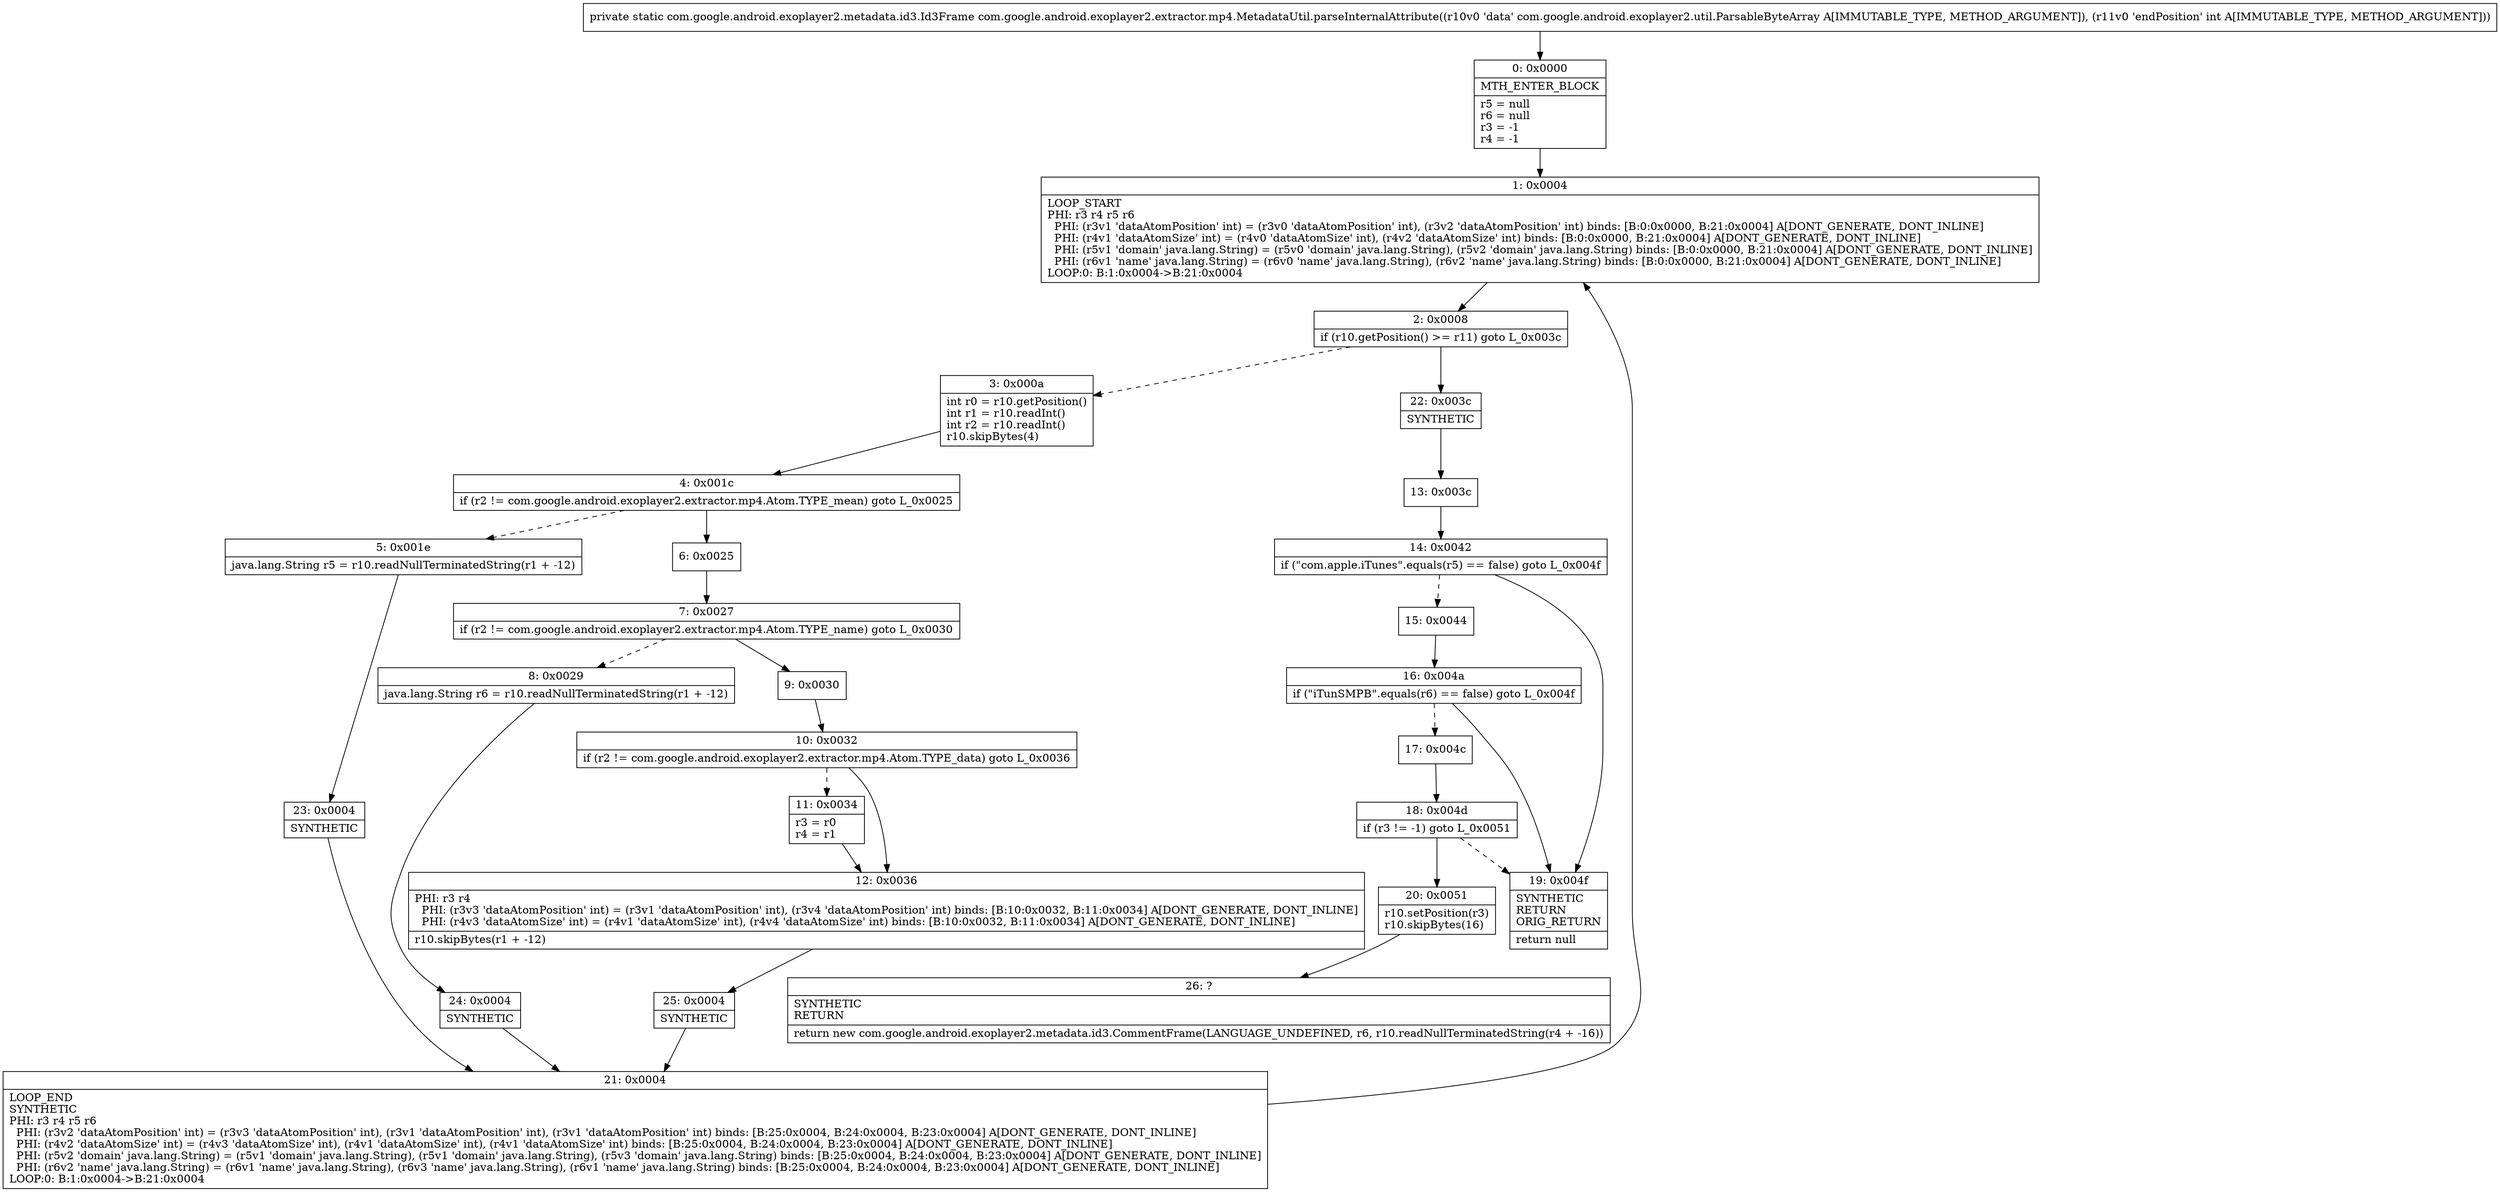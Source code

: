 digraph "CFG forcom.google.android.exoplayer2.extractor.mp4.MetadataUtil.parseInternalAttribute(Lcom\/google\/android\/exoplayer2\/util\/ParsableByteArray;I)Lcom\/google\/android\/exoplayer2\/metadata\/id3\/Id3Frame;" {
Node_0 [shape=record,label="{0\:\ 0x0000|MTH_ENTER_BLOCK\l|r5 = null\lr6 = null\lr3 = \-1\lr4 = \-1\l}"];
Node_1 [shape=record,label="{1\:\ 0x0004|LOOP_START\lPHI: r3 r4 r5 r6 \l  PHI: (r3v1 'dataAtomPosition' int) = (r3v0 'dataAtomPosition' int), (r3v2 'dataAtomPosition' int) binds: [B:0:0x0000, B:21:0x0004] A[DONT_GENERATE, DONT_INLINE]\l  PHI: (r4v1 'dataAtomSize' int) = (r4v0 'dataAtomSize' int), (r4v2 'dataAtomSize' int) binds: [B:0:0x0000, B:21:0x0004] A[DONT_GENERATE, DONT_INLINE]\l  PHI: (r5v1 'domain' java.lang.String) = (r5v0 'domain' java.lang.String), (r5v2 'domain' java.lang.String) binds: [B:0:0x0000, B:21:0x0004] A[DONT_GENERATE, DONT_INLINE]\l  PHI: (r6v1 'name' java.lang.String) = (r6v0 'name' java.lang.String), (r6v2 'name' java.lang.String) binds: [B:0:0x0000, B:21:0x0004] A[DONT_GENERATE, DONT_INLINE]\lLOOP:0: B:1:0x0004\-\>B:21:0x0004\l}"];
Node_2 [shape=record,label="{2\:\ 0x0008|if (r10.getPosition() \>= r11) goto L_0x003c\l}"];
Node_3 [shape=record,label="{3\:\ 0x000a|int r0 = r10.getPosition()\lint r1 = r10.readInt()\lint r2 = r10.readInt()\lr10.skipBytes(4)\l}"];
Node_4 [shape=record,label="{4\:\ 0x001c|if (r2 != com.google.android.exoplayer2.extractor.mp4.Atom.TYPE_mean) goto L_0x0025\l}"];
Node_5 [shape=record,label="{5\:\ 0x001e|java.lang.String r5 = r10.readNullTerminatedString(r1 + \-12)\l}"];
Node_6 [shape=record,label="{6\:\ 0x0025}"];
Node_7 [shape=record,label="{7\:\ 0x0027|if (r2 != com.google.android.exoplayer2.extractor.mp4.Atom.TYPE_name) goto L_0x0030\l}"];
Node_8 [shape=record,label="{8\:\ 0x0029|java.lang.String r6 = r10.readNullTerminatedString(r1 + \-12)\l}"];
Node_9 [shape=record,label="{9\:\ 0x0030}"];
Node_10 [shape=record,label="{10\:\ 0x0032|if (r2 != com.google.android.exoplayer2.extractor.mp4.Atom.TYPE_data) goto L_0x0036\l}"];
Node_11 [shape=record,label="{11\:\ 0x0034|r3 = r0\lr4 = r1\l}"];
Node_12 [shape=record,label="{12\:\ 0x0036|PHI: r3 r4 \l  PHI: (r3v3 'dataAtomPosition' int) = (r3v1 'dataAtomPosition' int), (r3v4 'dataAtomPosition' int) binds: [B:10:0x0032, B:11:0x0034] A[DONT_GENERATE, DONT_INLINE]\l  PHI: (r4v3 'dataAtomSize' int) = (r4v1 'dataAtomSize' int), (r4v4 'dataAtomSize' int) binds: [B:10:0x0032, B:11:0x0034] A[DONT_GENERATE, DONT_INLINE]\l|r10.skipBytes(r1 + \-12)\l}"];
Node_13 [shape=record,label="{13\:\ 0x003c}"];
Node_14 [shape=record,label="{14\:\ 0x0042|if (\"com.apple.iTunes\".equals(r5) == false) goto L_0x004f\l}"];
Node_15 [shape=record,label="{15\:\ 0x0044}"];
Node_16 [shape=record,label="{16\:\ 0x004a|if (\"iTunSMPB\".equals(r6) == false) goto L_0x004f\l}"];
Node_17 [shape=record,label="{17\:\ 0x004c}"];
Node_18 [shape=record,label="{18\:\ 0x004d|if (r3 != \-1) goto L_0x0051\l}"];
Node_19 [shape=record,label="{19\:\ 0x004f|SYNTHETIC\lRETURN\lORIG_RETURN\l|return null\l}"];
Node_20 [shape=record,label="{20\:\ 0x0051|r10.setPosition(r3)\lr10.skipBytes(16)\l}"];
Node_21 [shape=record,label="{21\:\ 0x0004|LOOP_END\lSYNTHETIC\lPHI: r3 r4 r5 r6 \l  PHI: (r3v2 'dataAtomPosition' int) = (r3v3 'dataAtomPosition' int), (r3v1 'dataAtomPosition' int), (r3v1 'dataAtomPosition' int) binds: [B:25:0x0004, B:24:0x0004, B:23:0x0004] A[DONT_GENERATE, DONT_INLINE]\l  PHI: (r4v2 'dataAtomSize' int) = (r4v3 'dataAtomSize' int), (r4v1 'dataAtomSize' int), (r4v1 'dataAtomSize' int) binds: [B:25:0x0004, B:24:0x0004, B:23:0x0004] A[DONT_GENERATE, DONT_INLINE]\l  PHI: (r5v2 'domain' java.lang.String) = (r5v1 'domain' java.lang.String), (r5v1 'domain' java.lang.String), (r5v3 'domain' java.lang.String) binds: [B:25:0x0004, B:24:0x0004, B:23:0x0004] A[DONT_GENERATE, DONT_INLINE]\l  PHI: (r6v2 'name' java.lang.String) = (r6v1 'name' java.lang.String), (r6v3 'name' java.lang.String), (r6v1 'name' java.lang.String) binds: [B:25:0x0004, B:24:0x0004, B:23:0x0004] A[DONT_GENERATE, DONT_INLINE]\lLOOP:0: B:1:0x0004\-\>B:21:0x0004\l}"];
Node_22 [shape=record,label="{22\:\ 0x003c|SYNTHETIC\l}"];
Node_23 [shape=record,label="{23\:\ 0x0004|SYNTHETIC\l}"];
Node_24 [shape=record,label="{24\:\ 0x0004|SYNTHETIC\l}"];
Node_25 [shape=record,label="{25\:\ 0x0004|SYNTHETIC\l}"];
Node_26 [shape=record,label="{26\:\ ?|SYNTHETIC\lRETURN\l|return new com.google.android.exoplayer2.metadata.id3.CommentFrame(LANGUAGE_UNDEFINED, r6, r10.readNullTerminatedString(r4 + \-16))\l}"];
MethodNode[shape=record,label="{private static com.google.android.exoplayer2.metadata.id3.Id3Frame com.google.android.exoplayer2.extractor.mp4.MetadataUtil.parseInternalAttribute((r10v0 'data' com.google.android.exoplayer2.util.ParsableByteArray A[IMMUTABLE_TYPE, METHOD_ARGUMENT]), (r11v0 'endPosition' int A[IMMUTABLE_TYPE, METHOD_ARGUMENT])) }"];
MethodNode -> Node_0;
Node_0 -> Node_1;
Node_1 -> Node_2;
Node_2 -> Node_3[style=dashed];
Node_2 -> Node_22;
Node_3 -> Node_4;
Node_4 -> Node_5[style=dashed];
Node_4 -> Node_6;
Node_5 -> Node_23;
Node_6 -> Node_7;
Node_7 -> Node_8[style=dashed];
Node_7 -> Node_9;
Node_8 -> Node_24;
Node_9 -> Node_10;
Node_10 -> Node_11[style=dashed];
Node_10 -> Node_12;
Node_11 -> Node_12;
Node_12 -> Node_25;
Node_13 -> Node_14;
Node_14 -> Node_15[style=dashed];
Node_14 -> Node_19;
Node_15 -> Node_16;
Node_16 -> Node_17[style=dashed];
Node_16 -> Node_19;
Node_17 -> Node_18;
Node_18 -> Node_19[style=dashed];
Node_18 -> Node_20;
Node_20 -> Node_26;
Node_21 -> Node_1;
Node_22 -> Node_13;
Node_23 -> Node_21;
Node_24 -> Node_21;
Node_25 -> Node_21;
}

